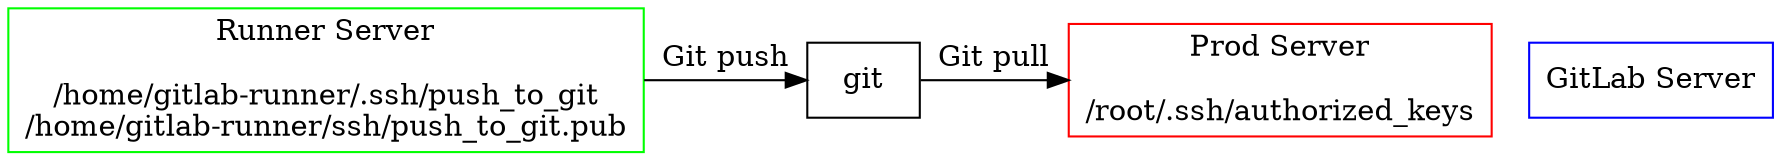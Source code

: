 digraph G {
  node [ shape = box ];

  gitlab_runner [ label = "Runner Server\n\n/home/gitlab-runner/.ssh/push_to_git\n/home/gitlab-runner/ssh/push_to_git.pub"  color = green  style = filled fillcolor = white ]

  gitlab [ label = "GitLab Server"  color = blue  style = filled fillcolor = white ]
  prod [ label = "Prod Server\n\n/root/.ssh/authorized_keys\n"  color = red  style = filled fillcolor = white ]


  gitlab_runner -> git [constraint=false label = "Git push" ];
  git -> prod [constraint=false label = "Git pull" ];
}
